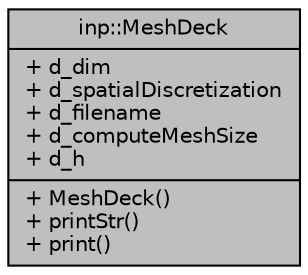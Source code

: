 digraph "inp::MeshDeck"
{
  edge [fontname="Helvetica",fontsize="10",labelfontname="Helvetica",labelfontsize="10"];
  node [fontname="Helvetica",fontsize="10",shape=record];
  Node1 [label="{inp::MeshDeck\n|+ d_dim\l+ d_spatialDiscretization\l+ d_filename\l+ d_computeMeshSize\l+ d_h\l|+ MeshDeck()\l+ printStr()\l+ print()\l}",height=0.2,width=0.4,color="black", fillcolor="grey75", style="filled", fontcolor="black"];
}
